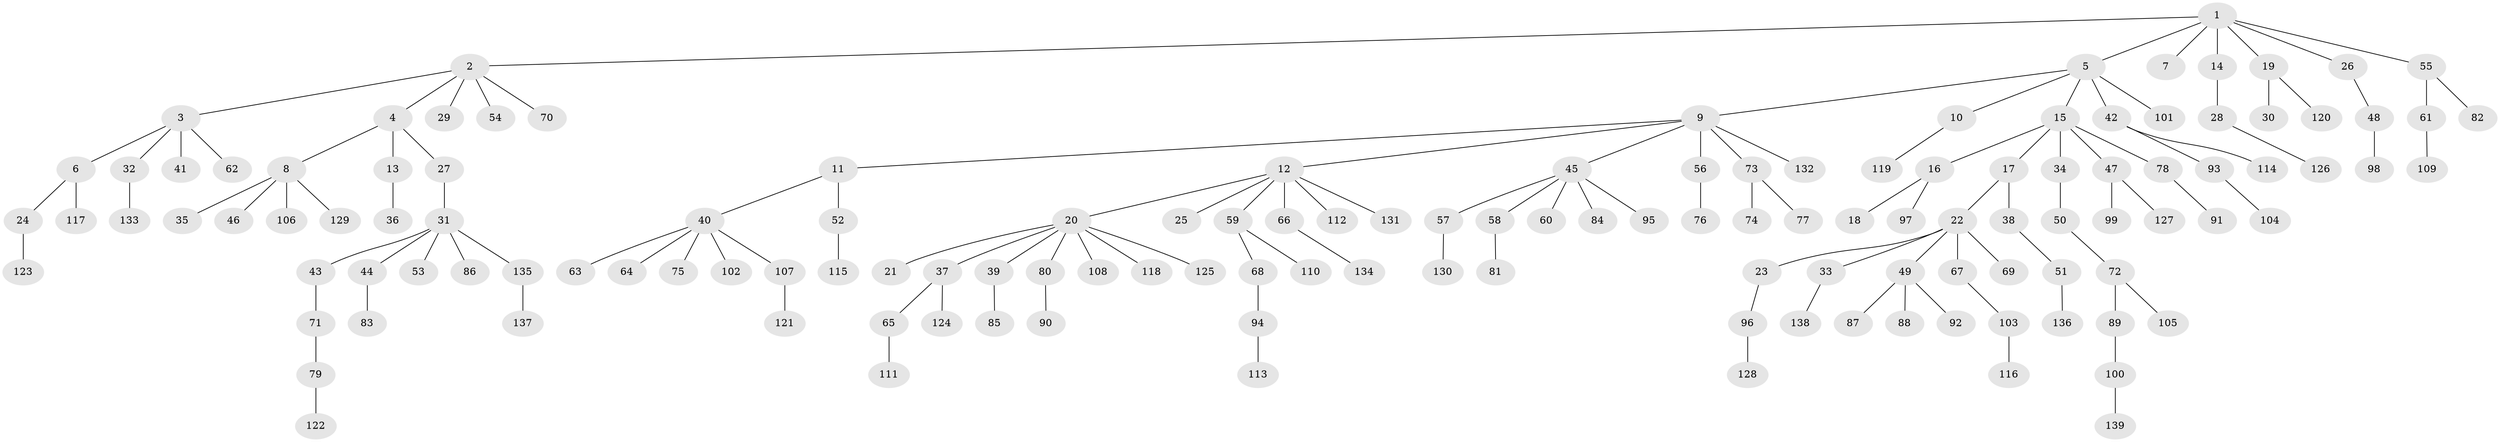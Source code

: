 // coarse degree distribution, {1: 0.6626506024096386, 2: 0.30120481927710846, 4: 0.012048192771084338, 9: 0.012048192771084338, 46: 0.012048192771084338}
// Generated by graph-tools (version 1.1) at 2025/55/03/04/25 21:55:43]
// undirected, 139 vertices, 138 edges
graph export_dot {
graph [start="1"]
  node [color=gray90,style=filled];
  1;
  2;
  3;
  4;
  5;
  6;
  7;
  8;
  9;
  10;
  11;
  12;
  13;
  14;
  15;
  16;
  17;
  18;
  19;
  20;
  21;
  22;
  23;
  24;
  25;
  26;
  27;
  28;
  29;
  30;
  31;
  32;
  33;
  34;
  35;
  36;
  37;
  38;
  39;
  40;
  41;
  42;
  43;
  44;
  45;
  46;
  47;
  48;
  49;
  50;
  51;
  52;
  53;
  54;
  55;
  56;
  57;
  58;
  59;
  60;
  61;
  62;
  63;
  64;
  65;
  66;
  67;
  68;
  69;
  70;
  71;
  72;
  73;
  74;
  75;
  76;
  77;
  78;
  79;
  80;
  81;
  82;
  83;
  84;
  85;
  86;
  87;
  88;
  89;
  90;
  91;
  92;
  93;
  94;
  95;
  96;
  97;
  98;
  99;
  100;
  101;
  102;
  103;
  104;
  105;
  106;
  107;
  108;
  109;
  110;
  111;
  112;
  113;
  114;
  115;
  116;
  117;
  118;
  119;
  120;
  121;
  122;
  123;
  124;
  125;
  126;
  127;
  128;
  129;
  130;
  131;
  132;
  133;
  134;
  135;
  136;
  137;
  138;
  139;
  1 -- 2;
  1 -- 5;
  1 -- 7;
  1 -- 14;
  1 -- 19;
  1 -- 26;
  1 -- 55;
  2 -- 3;
  2 -- 4;
  2 -- 29;
  2 -- 54;
  2 -- 70;
  3 -- 6;
  3 -- 32;
  3 -- 41;
  3 -- 62;
  4 -- 8;
  4 -- 13;
  4 -- 27;
  5 -- 9;
  5 -- 10;
  5 -- 15;
  5 -- 42;
  5 -- 101;
  6 -- 24;
  6 -- 117;
  8 -- 35;
  8 -- 46;
  8 -- 106;
  8 -- 129;
  9 -- 11;
  9 -- 12;
  9 -- 45;
  9 -- 56;
  9 -- 73;
  9 -- 132;
  10 -- 119;
  11 -- 40;
  11 -- 52;
  12 -- 20;
  12 -- 25;
  12 -- 59;
  12 -- 66;
  12 -- 112;
  12 -- 131;
  13 -- 36;
  14 -- 28;
  15 -- 16;
  15 -- 17;
  15 -- 34;
  15 -- 47;
  15 -- 78;
  16 -- 18;
  16 -- 97;
  17 -- 22;
  17 -- 38;
  19 -- 30;
  19 -- 120;
  20 -- 21;
  20 -- 37;
  20 -- 39;
  20 -- 80;
  20 -- 108;
  20 -- 118;
  20 -- 125;
  22 -- 23;
  22 -- 33;
  22 -- 49;
  22 -- 67;
  22 -- 69;
  23 -- 96;
  24 -- 123;
  26 -- 48;
  27 -- 31;
  28 -- 126;
  31 -- 43;
  31 -- 44;
  31 -- 53;
  31 -- 86;
  31 -- 135;
  32 -- 133;
  33 -- 138;
  34 -- 50;
  37 -- 65;
  37 -- 124;
  38 -- 51;
  39 -- 85;
  40 -- 63;
  40 -- 64;
  40 -- 75;
  40 -- 102;
  40 -- 107;
  42 -- 93;
  42 -- 114;
  43 -- 71;
  44 -- 83;
  45 -- 57;
  45 -- 58;
  45 -- 60;
  45 -- 84;
  45 -- 95;
  47 -- 99;
  47 -- 127;
  48 -- 98;
  49 -- 87;
  49 -- 88;
  49 -- 92;
  50 -- 72;
  51 -- 136;
  52 -- 115;
  55 -- 61;
  55 -- 82;
  56 -- 76;
  57 -- 130;
  58 -- 81;
  59 -- 68;
  59 -- 110;
  61 -- 109;
  65 -- 111;
  66 -- 134;
  67 -- 103;
  68 -- 94;
  71 -- 79;
  72 -- 89;
  72 -- 105;
  73 -- 74;
  73 -- 77;
  78 -- 91;
  79 -- 122;
  80 -- 90;
  89 -- 100;
  93 -- 104;
  94 -- 113;
  96 -- 128;
  100 -- 139;
  103 -- 116;
  107 -- 121;
  135 -- 137;
}
